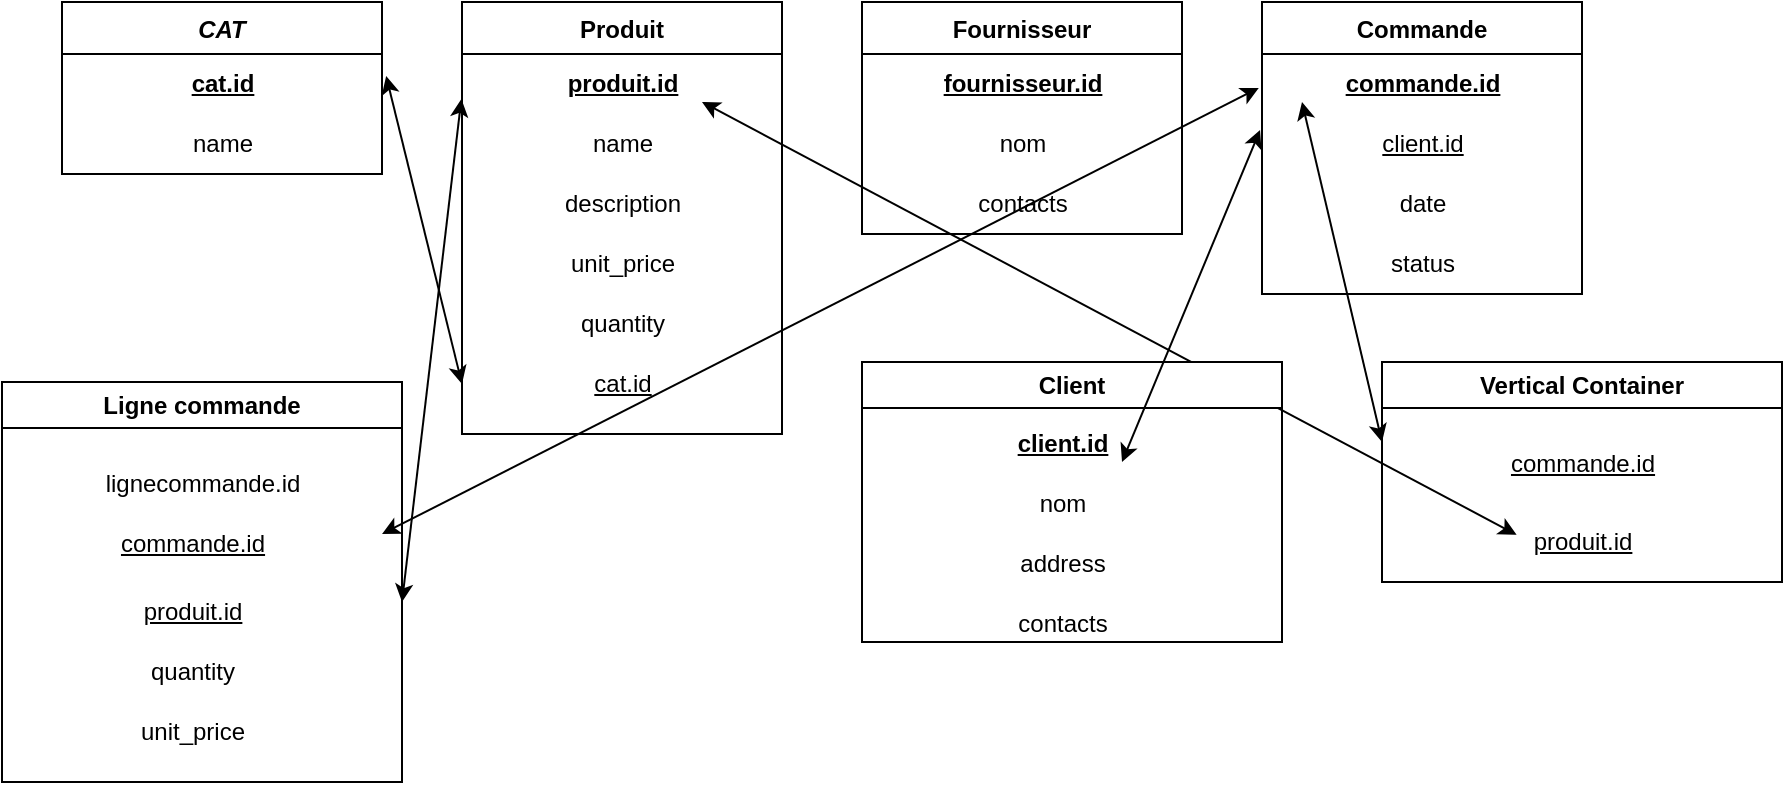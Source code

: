<mxfile version="26.0.4">
  <diagram id="C5RBs43oDa-KdzZeNtuy" name="Page-1">
    <mxGraphModel dx="995" dy="539" grid="1" gridSize="10" guides="1" tooltips="1" connect="1" arrows="1" fold="1" page="1" pageScale="1" pageWidth="827" pageHeight="1169" math="0" shadow="0">
      <root>
        <mxCell id="WIyWlLk6GJQsqaUBKTNV-0" />
        <mxCell id="WIyWlLk6GJQsqaUBKTNV-1" parent="WIyWlLk6GJQsqaUBKTNV-0" />
        <mxCell id="zkfFHV4jXpPFQw0GAbJ--0" value="CAT" style="swimlane;fontStyle=3;align=center;verticalAlign=top;childLayout=stackLayout;horizontal=1;startSize=26;horizontalStack=0;resizeParent=1;resizeLast=0;collapsible=1;marginBottom=0;rounded=0;shadow=0;strokeWidth=1;" parent="WIyWlLk6GJQsqaUBKTNV-1" vertex="1">
          <mxGeometry x="40" y="80" width="160" height="86" as="geometry">
            <mxRectangle x="230" y="140" width="160" height="26" as="alternateBounds" />
          </mxGeometry>
        </mxCell>
        <mxCell id="DN9kWKgMx7CGSCUvLQrN-3" value="&lt;u&gt;&lt;b&gt;cat.id&lt;/b&gt;&lt;/u&gt;" style="text;html=1;align=center;verticalAlign=middle;resizable=0;points=[];autosize=1;strokeColor=none;fillColor=none;" vertex="1" parent="zkfFHV4jXpPFQw0GAbJ--0">
          <mxGeometry y="26" width="160" height="30" as="geometry" />
        </mxCell>
        <mxCell id="DN9kWKgMx7CGSCUvLQrN-4" value="name" style="text;html=1;align=center;verticalAlign=middle;resizable=0;points=[];autosize=1;strokeColor=none;fillColor=none;" vertex="1" parent="zkfFHV4jXpPFQw0GAbJ--0">
          <mxGeometry y="56" width="160" height="30" as="geometry" />
        </mxCell>
        <mxCell id="zkfFHV4jXpPFQw0GAbJ--6" value="Commande" style="swimlane;fontStyle=1;align=center;verticalAlign=top;childLayout=stackLayout;horizontal=1;startSize=26;horizontalStack=0;resizeParent=1;resizeLast=0;collapsible=1;marginBottom=0;rounded=0;shadow=0;strokeWidth=1;" parent="WIyWlLk6GJQsqaUBKTNV-1" vertex="1">
          <mxGeometry x="640" y="80" width="160" height="146" as="geometry">
            <mxRectangle x="130" y="380" width="160" height="26" as="alternateBounds" />
          </mxGeometry>
        </mxCell>
        <mxCell id="DN9kWKgMx7CGSCUvLQrN-59" value="" style="endArrow=classic;startArrow=classic;html=1;rounded=0;" edge="1" parent="zkfFHV4jXpPFQw0GAbJ--6">
          <mxGeometry width="50" height="50" relative="1" as="geometry">
            <mxPoint x="20" y="50" as="sourcePoint" />
            <mxPoint x="60" y="220" as="targetPoint" />
          </mxGeometry>
        </mxCell>
        <mxCell id="DN9kWKgMx7CGSCUvLQrN-35" value="&lt;u&gt;&lt;b&gt;commande.id&lt;/b&gt;&lt;/u&gt;" style="text;html=1;align=center;verticalAlign=middle;resizable=0;points=[];autosize=1;strokeColor=none;fillColor=none;" vertex="1" parent="zkfFHV4jXpPFQw0GAbJ--6">
          <mxGeometry y="26" width="160" height="30" as="geometry" />
        </mxCell>
        <mxCell id="DN9kWKgMx7CGSCUvLQrN-36" value="client.id" style="text;html=1;align=center;verticalAlign=middle;resizable=0;points=[];autosize=1;strokeColor=none;fillColor=none;fontStyle=4" vertex="1" parent="zkfFHV4jXpPFQw0GAbJ--6">
          <mxGeometry y="56" width="160" height="30" as="geometry" />
        </mxCell>
        <mxCell id="DN9kWKgMx7CGSCUvLQrN-37" value="date" style="text;html=1;align=center;verticalAlign=middle;resizable=0;points=[];autosize=1;strokeColor=none;fillColor=none;" vertex="1" parent="zkfFHV4jXpPFQw0GAbJ--6">
          <mxGeometry y="86" width="160" height="30" as="geometry" />
        </mxCell>
        <mxCell id="DN9kWKgMx7CGSCUvLQrN-38" value="status" style="text;html=1;align=center;verticalAlign=middle;resizable=0;points=[];autosize=1;strokeColor=none;fillColor=none;" vertex="1" parent="zkfFHV4jXpPFQw0GAbJ--6">
          <mxGeometry y="116" width="160" height="30" as="geometry" />
        </mxCell>
        <mxCell id="zkfFHV4jXpPFQw0GAbJ--13" value="Fournisseur" style="swimlane;fontStyle=1;align=center;verticalAlign=top;childLayout=stackLayout;horizontal=1;startSize=26;horizontalStack=0;resizeParent=1;resizeLast=0;collapsible=1;marginBottom=0;rounded=0;shadow=0;strokeWidth=1;" parent="WIyWlLk6GJQsqaUBKTNV-1" vertex="1">
          <mxGeometry x="440" y="80" width="160" height="116" as="geometry">
            <mxRectangle x="340" y="380" width="170" height="26" as="alternateBounds" />
          </mxGeometry>
        </mxCell>
        <mxCell id="DN9kWKgMx7CGSCUvLQrN-13" value="fournisseur.id" style="text;html=1;align=center;verticalAlign=middle;resizable=0;points=[];autosize=1;strokeColor=none;fillColor=none;fontStyle=5" vertex="1" parent="zkfFHV4jXpPFQw0GAbJ--13">
          <mxGeometry y="26" width="160" height="30" as="geometry" />
        </mxCell>
        <mxCell id="DN9kWKgMx7CGSCUvLQrN-17" value="nom" style="text;html=1;align=center;verticalAlign=middle;resizable=0;points=[];autosize=1;strokeColor=none;fillColor=none;" vertex="1" parent="zkfFHV4jXpPFQw0GAbJ--13">
          <mxGeometry y="56" width="160" height="30" as="geometry" />
        </mxCell>
        <mxCell id="DN9kWKgMx7CGSCUvLQrN-22" value="contacts" style="text;html=1;align=center;verticalAlign=middle;resizable=0;points=[];autosize=1;strokeColor=none;fillColor=none;" vertex="1" parent="zkfFHV4jXpPFQw0GAbJ--13">
          <mxGeometry y="86" width="160" height="30" as="geometry" />
        </mxCell>
        <mxCell id="zkfFHV4jXpPFQw0GAbJ--17" value="Produit" style="swimlane;fontStyle=1;align=center;verticalAlign=top;childLayout=stackLayout;horizontal=1;startSize=26;horizontalStack=0;resizeParent=1;resizeLast=0;collapsible=1;marginBottom=0;rounded=0;shadow=0;strokeWidth=1;" parent="WIyWlLk6GJQsqaUBKTNV-1" vertex="1">
          <mxGeometry x="240" y="80" width="160" height="216" as="geometry">
            <mxRectangle x="550" y="140" width="160" height="26" as="alternateBounds" />
          </mxGeometry>
        </mxCell>
        <mxCell id="DN9kWKgMx7CGSCUvLQrN-58" value="" style="endArrow=classic;startArrow=classic;html=1;rounded=0;entryX=0.033;entryY=0.38;entryDx=0;entryDy=0;entryPerimeter=0;" edge="1" parent="zkfFHV4jXpPFQw0GAbJ--17" target="DN9kWKgMx7CGSCUvLQrN-56">
          <mxGeometry width="50" height="50" relative="1" as="geometry">
            <mxPoint x="120" y="50" as="sourcePoint" />
            <mxPoint x="170" as="targetPoint" />
          </mxGeometry>
        </mxCell>
        <mxCell id="DN9kWKgMx7CGSCUvLQrN-5" value="&lt;u&gt;&lt;b&gt;produit.id&lt;/b&gt;&lt;/u&gt;" style="text;html=1;align=center;verticalAlign=middle;resizable=0;points=[];autosize=1;strokeColor=none;fillColor=none;" vertex="1" parent="zkfFHV4jXpPFQw0GAbJ--17">
          <mxGeometry y="26" width="160" height="30" as="geometry" />
        </mxCell>
        <mxCell id="DN9kWKgMx7CGSCUvLQrN-6" value="name" style="text;html=1;align=center;verticalAlign=middle;resizable=0;points=[];autosize=1;strokeColor=none;fillColor=none;" vertex="1" parent="zkfFHV4jXpPFQw0GAbJ--17">
          <mxGeometry y="56" width="160" height="30" as="geometry" />
        </mxCell>
        <mxCell id="DN9kWKgMx7CGSCUvLQrN-7" value="description" style="text;html=1;align=center;verticalAlign=middle;resizable=0;points=[];autosize=1;strokeColor=none;fillColor=none;" vertex="1" parent="zkfFHV4jXpPFQw0GAbJ--17">
          <mxGeometry y="86" width="160" height="30" as="geometry" />
        </mxCell>
        <mxCell id="DN9kWKgMx7CGSCUvLQrN-8" value="unit_price" style="text;html=1;align=center;verticalAlign=middle;resizable=0;points=[];autosize=1;strokeColor=none;fillColor=none;" vertex="1" parent="zkfFHV4jXpPFQw0GAbJ--17">
          <mxGeometry y="116" width="160" height="30" as="geometry" />
        </mxCell>
        <mxCell id="DN9kWKgMx7CGSCUvLQrN-9" value="quantity" style="text;html=1;align=center;verticalAlign=middle;resizable=0;points=[];autosize=1;strokeColor=none;fillColor=none;" vertex="1" parent="zkfFHV4jXpPFQw0GAbJ--17">
          <mxGeometry y="146" width="160" height="30" as="geometry" />
        </mxCell>
        <mxCell id="DN9kWKgMx7CGSCUvLQrN-10" value="&lt;u&gt;cat.id&lt;/u&gt;" style="text;html=1;align=center;verticalAlign=middle;resizable=0;points=[];autosize=1;strokeColor=none;fillColor=none;" vertex="1" parent="zkfFHV4jXpPFQw0GAbJ--17">
          <mxGeometry y="176" width="160" height="30" as="geometry" />
        </mxCell>
        <mxCell id="DN9kWKgMx7CGSCUvLQrN-1" value="Ligne commande" style="swimlane;whiteSpace=wrap;html=1;" vertex="1" parent="WIyWlLk6GJQsqaUBKTNV-1">
          <mxGeometry x="10" y="270" width="200" height="200" as="geometry" />
        </mxCell>
        <mxCell id="DN9kWKgMx7CGSCUvLQrN-40" value="lignecommande.id" style="text;html=1;align=center;verticalAlign=middle;resizable=0;points=[];autosize=1;strokeColor=none;fillColor=none;" vertex="1" parent="DN9kWKgMx7CGSCUvLQrN-1">
          <mxGeometry x="40" y="36" width="120" height="30" as="geometry" />
        </mxCell>
        <mxCell id="DN9kWKgMx7CGSCUvLQrN-43" value="&lt;u&gt;commande.id&lt;/u&gt;" style="text;html=1;align=center;verticalAlign=middle;resizable=0;points=[];autosize=1;strokeColor=none;fillColor=none;" vertex="1" parent="DN9kWKgMx7CGSCUvLQrN-1">
          <mxGeometry x="45" y="66" width="100" height="30" as="geometry" />
        </mxCell>
        <mxCell id="DN9kWKgMx7CGSCUvLQrN-44" value="&lt;u&gt;produit.id&lt;/u&gt;" style="text;html=1;align=center;verticalAlign=middle;resizable=0;points=[];autosize=1;strokeColor=none;fillColor=none;" vertex="1" parent="DN9kWKgMx7CGSCUvLQrN-1">
          <mxGeometry x="60" y="100" width="70" height="30" as="geometry" />
        </mxCell>
        <mxCell id="DN9kWKgMx7CGSCUvLQrN-46" value="quantity" style="text;html=1;align=center;verticalAlign=middle;resizable=0;points=[];autosize=1;strokeColor=none;fillColor=none;" vertex="1" parent="DN9kWKgMx7CGSCUvLQrN-1">
          <mxGeometry x="60" y="130" width="70" height="30" as="geometry" />
        </mxCell>
        <mxCell id="DN9kWKgMx7CGSCUvLQrN-47" value="unit_price" style="text;html=1;align=center;verticalAlign=middle;resizable=0;points=[];autosize=1;strokeColor=none;fillColor=none;" vertex="1" parent="DN9kWKgMx7CGSCUvLQrN-1">
          <mxGeometry x="55" y="160" width="80" height="30" as="geometry" />
        </mxCell>
        <mxCell id="DN9kWKgMx7CGSCUvLQrN-2" value="Client" style="swimlane;whiteSpace=wrap;html=1;" vertex="1" parent="WIyWlLk6GJQsqaUBKTNV-1">
          <mxGeometry x="440" y="260" width="210" height="140" as="geometry" />
        </mxCell>
        <mxCell id="DN9kWKgMx7CGSCUvLQrN-23" value="&lt;u&gt;&lt;b&gt;client.id&lt;/b&gt;&lt;/u&gt;" style="text;html=1;align=center;verticalAlign=middle;resizable=0;points=[];autosize=1;strokeColor=none;fillColor=none;" vertex="1" parent="DN9kWKgMx7CGSCUvLQrN-2">
          <mxGeometry x="65" y="26" width="70" height="30" as="geometry" />
        </mxCell>
        <mxCell id="DN9kWKgMx7CGSCUvLQrN-26" value="nom" style="text;html=1;align=center;verticalAlign=middle;resizable=0;points=[];autosize=1;strokeColor=none;fillColor=none;" vertex="1" parent="DN9kWKgMx7CGSCUvLQrN-2">
          <mxGeometry x="75" y="56" width="50" height="30" as="geometry" />
        </mxCell>
        <mxCell id="DN9kWKgMx7CGSCUvLQrN-31" value="address" style="text;html=1;align=center;verticalAlign=middle;resizable=0;points=[];autosize=1;strokeColor=none;fillColor=none;" vertex="1" parent="DN9kWKgMx7CGSCUvLQrN-2">
          <mxGeometry x="65" y="86" width="70" height="30" as="geometry" />
        </mxCell>
        <mxCell id="DN9kWKgMx7CGSCUvLQrN-33" value="contacts" style="text;html=1;align=center;verticalAlign=middle;resizable=0;points=[];autosize=1;strokeColor=none;fillColor=none;" vertex="1" parent="DN9kWKgMx7CGSCUvLQrN-2">
          <mxGeometry x="65" y="116" width="70" height="30" as="geometry" />
        </mxCell>
        <mxCell id="DN9kWKgMx7CGSCUvLQrN-39" value="" style="endArrow=classic;startArrow=classic;html=1;rounded=0;entryX=-0.006;entryY=0.267;entryDx=0;entryDy=0;entryPerimeter=0;" edge="1" parent="DN9kWKgMx7CGSCUvLQrN-2" target="DN9kWKgMx7CGSCUvLQrN-36">
          <mxGeometry width="50" height="50" relative="1" as="geometry">
            <mxPoint x="130" y="50" as="sourcePoint" />
            <mxPoint x="180" as="targetPoint" />
          </mxGeometry>
        </mxCell>
        <mxCell id="DN9kWKgMx7CGSCUvLQrN-12" value="" style="endArrow=classic;startArrow=classic;html=1;rounded=0;entryX=0;entryY=0.5;entryDx=0;entryDy=0;entryPerimeter=0;exitX=1.013;exitY=0.367;exitDx=0;exitDy=0;exitPerimeter=0;" edge="1" parent="WIyWlLk6GJQsqaUBKTNV-1" source="DN9kWKgMx7CGSCUvLQrN-3" target="DN9kWKgMx7CGSCUvLQrN-10">
          <mxGeometry width="50" height="50" relative="1" as="geometry">
            <mxPoint x="180" y="160" as="sourcePoint" />
            <mxPoint x="230" y="110" as="targetPoint" />
          </mxGeometry>
        </mxCell>
        <mxCell id="DN9kWKgMx7CGSCUvLQrN-50" value="" style="endArrow=classic;startArrow=classic;html=1;rounded=0;entryX=-0.002;entryY=0.749;entryDx=0;entryDy=0;entryPerimeter=0;" edge="1" parent="WIyWlLk6GJQsqaUBKTNV-1" target="DN9kWKgMx7CGSCUvLQrN-5">
          <mxGeometry width="50" height="50" relative="1" as="geometry">
            <mxPoint x="210" y="380" as="sourcePoint" />
            <mxPoint x="260" y="330" as="targetPoint" />
          </mxGeometry>
        </mxCell>
        <mxCell id="DN9kWKgMx7CGSCUvLQrN-51" value="" style="endArrow=classic;startArrow=classic;html=1;rounded=0;entryX=-0.01;entryY=0.566;entryDx=0;entryDy=0;entryPerimeter=0;" edge="1" parent="WIyWlLk6GJQsqaUBKTNV-1" target="DN9kWKgMx7CGSCUvLQrN-35">
          <mxGeometry width="50" height="50" relative="1" as="geometry">
            <mxPoint x="200" y="346" as="sourcePoint" />
            <mxPoint x="250" y="296" as="targetPoint" />
          </mxGeometry>
        </mxCell>
        <mxCell id="DN9kWKgMx7CGSCUvLQrN-52" value="Vertical Container" style="swimlane;whiteSpace=wrap;html=1;" vertex="1" parent="WIyWlLk6GJQsqaUBKTNV-1">
          <mxGeometry x="700" y="260" width="200" height="110" as="geometry" />
        </mxCell>
        <mxCell id="DN9kWKgMx7CGSCUvLQrN-54" value="&lt;u&gt;commande.id&lt;/u&gt;" style="text;html=1;align=center;verticalAlign=middle;resizable=0;points=[];autosize=1;strokeColor=none;fillColor=none;" vertex="1" parent="DN9kWKgMx7CGSCUvLQrN-52">
          <mxGeometry x="50" y="36" width="100" height="30" as="geometry" />
        </mxCell>
        <mxCell id="DN9kWKgMx7CGSCUvLQrN-56" value="&lt;u&gt;produit.id&lt;/u&gt;" style="text;html=1;align=center;verticalAlign=middle;resizable=0;points=[];autosize=1;strokeColor=none;fillColor=none;" vertex="1" parent="DN9kWKgMx7CGSCUvLQrN-52">
          <mxGeometry x="65" y="75" width="70" height="30" as="geometry" />
        </mxCell>
      </root>
    </mxGraphModel>
  </diagram>
</mxfile>
